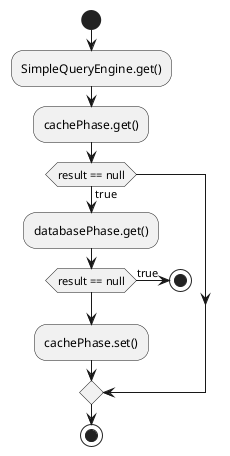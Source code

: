 @startuml
'https://plantuml.com/activity-diagram-beta

start
:SimpleQueryEngine.get();
:cachePhase.get();

if (result == null) then (true)
  :databasePhase.get();

  if (result == null) then (true)
    stop
  endif

  :cachePhase.set();
endif

stop

@enduml
